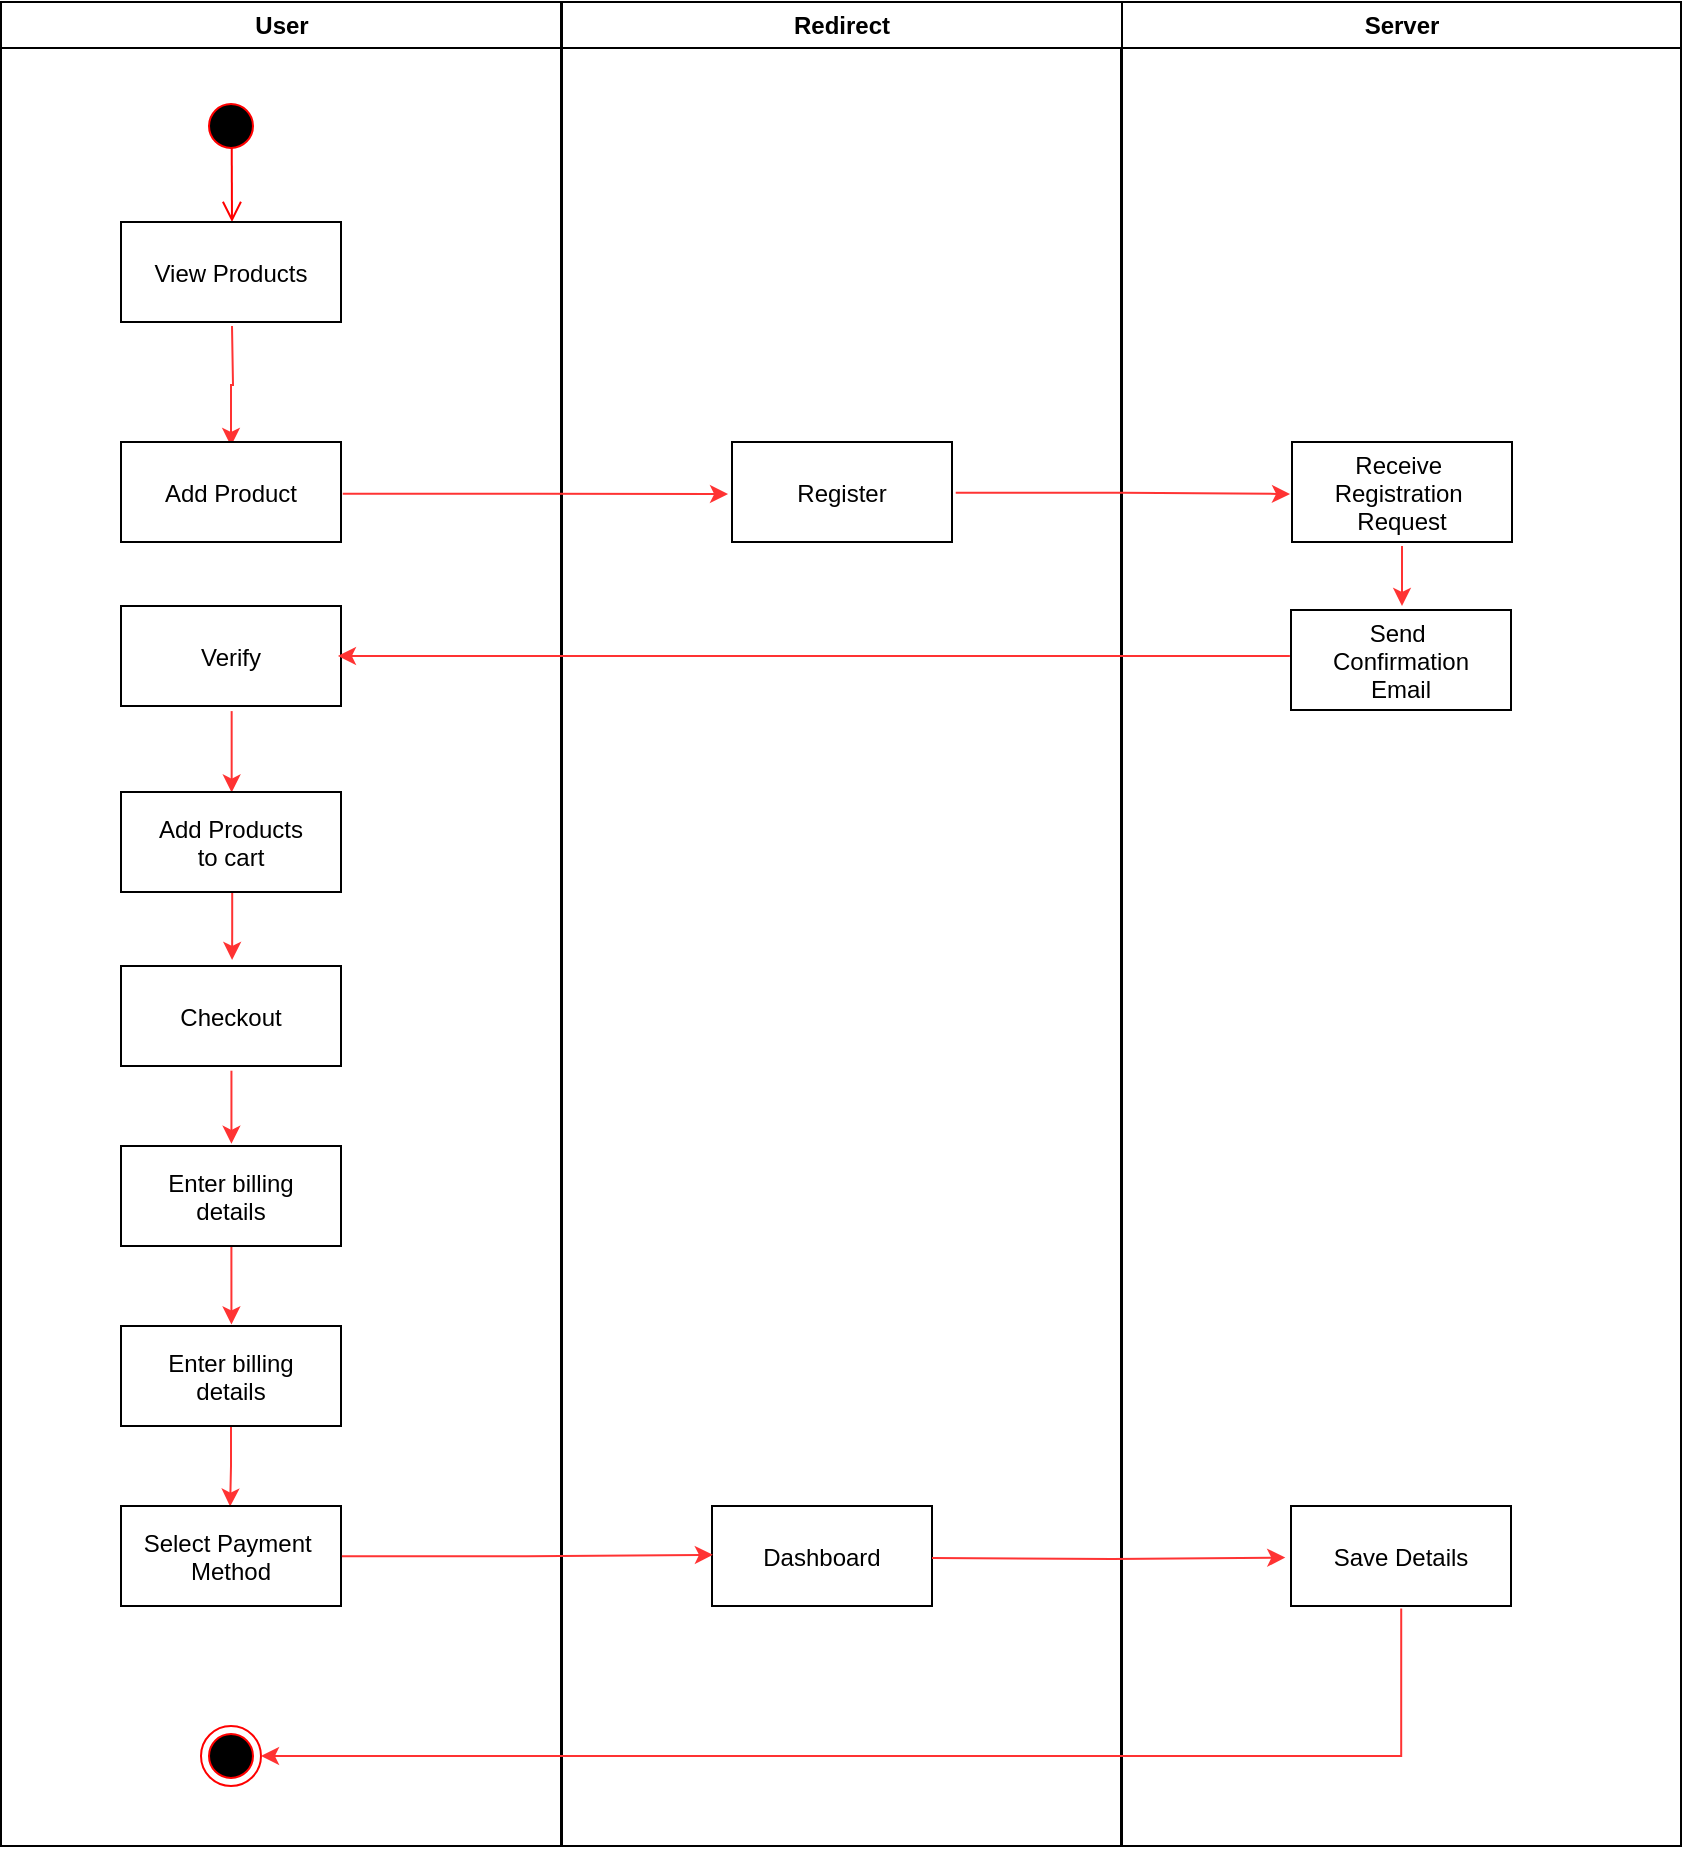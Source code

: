 <mxfile version="17.4.6" type="device"><diagram name="Page-1" id="e7e014a7-5840-1c2e-5031-d8a46d1fe8dd"><mxGraphModel dx="983" dy="548" grid="1" gridSize="10" guides="1" tooltips="1" connect="1" arrows="1" fold="1" page="1" pageScale="1" pageWidth="1169" pageHeight="826" background="none" math="0" shadow="0"><root><mxCell id="0"/><mxCell id="1" parent="0"/><mxCell id="2" value="User" style="swimlane;whiteSpace=wrap" parent="1" vertex="1"><mxGeometry x="164.5" y="128" width="280" height="922" as="geometry"/></mxCell><mxCell id="5" value="" style="ellipse;shape=startState;fillColor=#000000;strokeColor=#ff0000;" parent="2" vertex="1"><mxGeometry x="100" y="47" width="30" height="30" as="geometry"/></mxCell><mxCell id="6" value="" style="edgeStyle=elbowEdgeStyle;elbow=horizontal;verticalAlign=bottom;endArrow=open;endSize=8;strokeColor=#FF0000;endFill=1;rounded=0;exitX=0.512;exitY=0.862;exitDx=0;exitDy=0;exitPerimeter=0;" parent="2" source="5" target="7" edge="1"><mxGeometry x="100" y="40" as="geometry"><mxPoint x="115" y="110" as="targetPoint"/></mxGeometry></mxCell><mxCell id="DH9rArhHfSWGlipRX8qY-57" style="edgeStyle=orthogonalEdgeStyle;rounded=0;orthogonalLoop=1;jettySize=auto;html=1;entryX=0.5;entryY=0.04;entryDx=0;entryDy=0;entryPerimeter=0;strokeColor=#FF3333;" parent="2" target="8" edge="1"><mxGeometry relative="1" as="geometry"><mxPoint x="115.5" y="162" as="sourcePoint"/></mxGeometry></mxCell><mxCell id="7" value="View Products" style="" parent="2" vertex="1"><mxGeometry x="60" y="110" width="110" height="50" as="geometry"/></mxCell><mxCell id="8" value="Add Product" style="" parent="2" vertex="1"><mxGeometry x="60" y="220" width="110" height="50" as="geometry"/></mxCell><mxCell id="zH7d_QLBjY5hHMbV8L7Y-38" style="edgeStyle=orthogonalEdgeStyle;rounded=0;orthogonalLoop=1;jettySize=auto;html=1;entryX=0.503;entryY=0.006;entryDx=0;entryDy=0;entryPerimeter=0;exitX=0.503;exitY=1.051;exitDx=0;exitDy=0;exitPerimeter=0;strokeColor=#FF3333;" parent="2" source="DH9rArhHfSWGlipRX8qY-48" target="DH9rArhHfSWGlipRX8qY-51" edge="1"><mxGeometry relative="1" as="geometry"/></mxCell><mxCell id="DH9rArhHfSWGlipRX8qY-48" value="Verify" style="" parent="2" vertex="1"><mxGeometry x="60" y="302" width="110" height="50" as="geometry"/></mxCell><mxCell id="d8ua8ACHNYzw8EcIHz7g-39" style="edgeStyle=orthogonalEdgeStyle;rounded=0;orthogonalLoop=1;jettySize=auto;html=1;entryX=0.505;entryY=-0.06;entryDx=0;entryDy=0;entryPerimeter=0;strokeColor=#FF3333;" edge="1" parent="2" source="DH9rArhHfSWGlipRX8qY-51" target="d8ua8ACHNYzw8EcIHz7g-38"><mxGeometry relative="1" as="geometry"><Array as="points"><mxPoint x="115" y="465"/></Array></mxGeometry></mxCell><mxCell id="DH9rArhHfSWGlipRX8qY-51" value="Add Products &#10;to cart" style="" parent="2" vertex="1"><mxGeometry x="60" y="395" width="110" height="50" as="geometry"/></mxCell><mxCell id="38" value="" style="ellipse;shape=endState;fillColor=#000000;strokeColor=#ff0000" parent="2" vertex="1"><mxGeometry x="100" y="862" width="30" height="30" as="geometry"/></mxCell><mxCell id="d8ua8ACHNYzw8EcIHz7g-41" style="edgeStyle=orthogonalEdgeStyle;rounded=0;orthogonalLoop=1;jettySize=auto;html=1;entryX=0.502;entryY=-0.022;entryDx=0;entryDy=0;entryPerimeter=0;strokeColor=#FF3333;exitX=0.502;exitY=1.047;exitDx=0;exitDy=0;exitPerimeter=0;" edge="1" parent="2" source="d8ua8ACHNYzw8EcIHz7g-38" target="d8ua8ACHNYzw8EcIHz7g-40"><mxGeometry relative="1" as="geometry"/></mxCell><mxCell id="d8ua8ACHNYzw8EcIHz7g-38" value="Checkout" style="" vertex="1" parent="2"><mxGeometry x="60" y="482" width="110" height="50" as="geometry"/></mxCell><mxCell id="d8ua8ACHNYzw8EcIHz7g-43" style="edgeStyle=orthogonalEdgeStyle;rounded=0;orthogonalLoop=1;jettySize=auto;html=1;entryX=0.502;entryY=-0.015;entryDx=0;entryDy=0;entryPerimeter=0;strokeColor=#FF3333;exitX=0.49;exitY=0.999;exitDx=0;exitDy=0;exitPerimeter=0;" edge="1" parent="2" source="d8ua8ACHNYzw8EcIHz7g-40" target="d8ua8ACHNYzw8EcIHz7g-42"><mxGeometry relative="1" as="geometry"/></mxCell><mxCell id="d8ua8ACHNYzw8EcIHz7g-40" value="Enter billing &#10;details" style="" vertex="1" parent="2"><mxGeometry x="60" y="572" width="110" height="50" as="geometry"/></mxCell><mxCell id="d8ua8ACHNYzw8EcIHz7g-46" style="edgeStyle=orthogonalEdgeStyle;rounded=0;orthogonalLoop=1;jettySize=auto;html=1;entryX=0.496;entryY=0.006;entryDx=0;entryDy=0;entryPerimeter=0;strokeColor=#FF3333;" edge="1" parent="2" source="d8ua8ACHNYzw8EcIHz7g-42" target="d8ua8ACHNYzw8EcIHz7g-45"><mxGeometry relative="1" as="geometry"/></mxCell><mxCell id="d8ua8ACHNYzw8EcIHz7g-42" value="Enter billing &#10;details" style="" vertex="1" parent="2"><mxGeometry x="60" y="662" width="110" height="50" as="geometry"/></mxCell><mxCell id="d8ua8ACHNYzw8EcIHz7g-45" value="Select Payment &#10;Method" style="" vertex="1" parent="2"><mxGeometry x="60" y="752" width="110" height="50" as="geometry"/></mxCell><mxCell id="4" value="Server" style="swimlane;whiteSpace=wrap" parent="1" vertex="1"><mxGeometry x="724.5" y="128" width="280" height="922" as="geometry"/></mxCell><mxCell id="DH9rArhHfSWGlipRX8qY-42" value="Receive &#10;Registration &#10;Request" style="" parent="4" vertex="1"><mxGeometry x="85.5" y="220" width="110" height="50" as="geometry"/></mxCell><mxCell id="DH9rArhHfSWGlipRX8qY-47" value="Send &#10;Confirmation&#10;Email" style="" parent="4" vertex="1"><mxGeometry x="85" y="304" width="110" height="50" as="geometry"/></mxCell><mxCell id="d8ua8ACHNYzw8EcIHz7g-49" value="Save Details" style="" vertex="1" parent="4"><mxGeometry x="85" y="752" width="110" height="50" as="geometry"/></mxCell><mxCell id="DH9rArhHfSWGlipRX8qY-41" value="Redirect" style="swimlane;whiteSpace=wrap" parent="1" vertex="1"><mxGeometry x="445" y="128" width="280" height="922" as="geometry"/></mxCell><mxCell id="10" value="Register" style="" parent="DH9rArhHfSWGlipRX8qY-41" vertex="1"><mxGeometry x="85" y="220" width="110" height="50" as="geometry"/></mxCell><mxCell id="d8ua8ACHNYzw8EcIHz7g-44" value="Dashboard" style="" vertex="1" parent="DH9rArhHfSWGlipRX8qY-41"><mxGeometry x="75" y="752" width="110" height="50" as="geometry"/></mxCell><mxCell id="DH9rArhHfSWGlipRX8qY-50" style="edgeStyle=orthogonalEdgeStyle;rounded=0;orthogonalLoop=1;jettySize=auto;html=1;entryX=0.986;entryY=0.5;entryDx=0;entryDy=0;entryPerimeter=0;strokeColor=#FF3333;exitX=-0.005;exitY=0.46;exitDx=0;exitDy=0;exitPerimeter=0;" parent="1" source="DH9rArhHfSWGlipRX8qY-47" target="DH9rArhHfSWGlipRX8qY-48" edge="1"><mxGeometry relative="1" as="geometry"/></mxCell><mxCell id="DH9rArhHfSWGlipRX8qY-52" style="edgeStyle=orthogonalEdgeStyle;rounded=0;orthogonalLoop=1;jettySize=auto;html=1;strokeColor=#FF3333;exitX=1.008;exitY=0.517;exitDx=0;exitDy=0;exitPerimeter=0;entryX=-0.018;entryY=0.521;entryDx=0;entryDy=0;entryPerimeter=0;" parent="1" source="8" edge="1" target="10"><mxGeometry relative="1" as="geometry"><mxPoint x="338" y="373" as="sourcePoint"/><mxPoint x="510" y="373" as="targetPoint"/></mxGeometry></mxCell><mxCell id="DH9rArhHfSWGlipRX8qY-53" style="edgeStyle=orthogonalEdgeStyle;rounded=0;orthogonalLoop=1;jettySize=auto;html=1;entryX=-0.009;entryY=0.52;entryDx=0;entryDy=0;entryPerimeter=0;strokeColor=#FF3333;exitX=1.017;exitY=0.508;exitDx=0;exitDy=0;exitPerimeter=0;" parent="1" target="DH9rArhHfSWGlipRX8qY-42" edge="1" source="10"><mxGeometry relative="1" as="geometry"><mxPoint x="620" y="374" as="sourcePoint"/></mxGeometry></mxCell><mxCell id="DH9rArhHfSWGlipRX8qY-55" style="edgeStyle=orthogonalEdgeStyle;rounded=0;orthogonalLoop=1;jettySize=auto;html=1;strokeColor=#FF3333;" parent="1" edge="1"><mxGeometry relative="1" as="geometry"><mxPoint x="865" y="430" as="targetPoint"/><mxPoint x="865" y="400" as="sourcePoint"/></mxGeometry></mxCell><mxCell id="d8ua8ACHNYzw8EcIHz7g-48" style="edgeStyle=orthogonalEdgeStyle;rounded=0;orthogonalLoop=1;jettySize=auto;html=1;entryX=0.004;entryY=0.488;entryDx=0;entryDy=0;entryPerimeter=0;strokeColor=#FF3333;exitX=1.004;exitY=0.502;exitDx=0;exitDy=0;exitPerimeter=0;" edge="1" parent="1" source="d8ua8ACHNYzw8EcIHz7g-45" target="d8ua8ACHNYzw8EcIHz7g-44"><mxGeometry relative="1" as="geometry"><mxPoint x="340" y="904" as="sourcePoint"/></mxGeometry></mxCell><mxCell id="d8ua8ACHNYzw8EcIHz7g-50" style="edgeStyle=orthogonalEdgeStyle;rounded=0;orthogonalLoop=1;jettySize=auto;html=1;entryX=-0.026;entryY=0.516;entryDx=0;entryDy=0;entryPerimeter=0;strokeColor=#FF3333;" edge="1" parent="1" target="d8ua8ACHNYzw8EcIHz7g-49"><mxGeometry relative="1" as="geometry"><mxPoint x="630" y="906" as="sourcePoint"/></mxGeometry></mxCell><mxCell id="d8ua8ACHNYzw8EcIHz7g-51" style="edgeStyle=orthogonalEdgeStyle;rounded=0;orthogonalLoop=1;jettySize=auto;html=1;entryX=1;entryY=0.5;entryDx=0;entryDy=0;strokeColor=#FF3333;exitX=0.501;exitY=1.026;exitDx=0;exitDy=0;exitPerimeter=0;" edge="1" parent="1" source="d8ua8ACHNYzw8EcIHz7g-49" target="38"><mxGeometry relative="1" as="geometry"><Array as="points"><mxPoint x="865" y="1005"/></Array></mxGeometry></mxCell></root></mxGraphModel></diagram></mxfile>